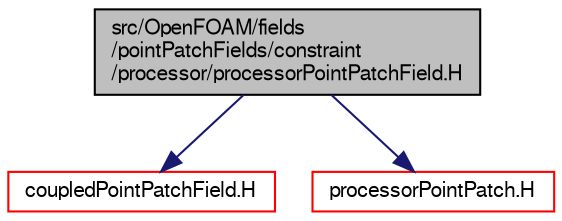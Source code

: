 digraph "src/OpenFOAM/fields/pointPatchFields/constraint/processor/processorPointPatchField.H"
{
  bgcolor="transparent";
  edge [fontname="FreeSans",fontsize="10",labelfontname="FreeSans",labelfontsize="10"];
  node [fontname="FreeSans",fontsize="10",shape=record];
  Node0 [label="src/OpenFOAM/fields\l/pointPatchFields/constraint\l/processor/processorPointPatchField.H",height=0.2,width=0.4,color="black", fillcolor="grey75", style="filled", fontcolor="black"];
  Node0 -> Node1 [color="midnightblue",fontsize="10",style="solid",fontname="FreeSans"];
  Node1 [label="coupledPointPatchField.H",height=0.2,width=0.4,color="red",URL="$a09920.html"];
  Node0 -> Node192 [color="midnightblue",fontsize="10",style="solid",fontname="FreeSans"];
  Node192 [label="processorPointPatch.H",height=0.2,width=0.4,color="red",URL="$a11462.html"];
}
